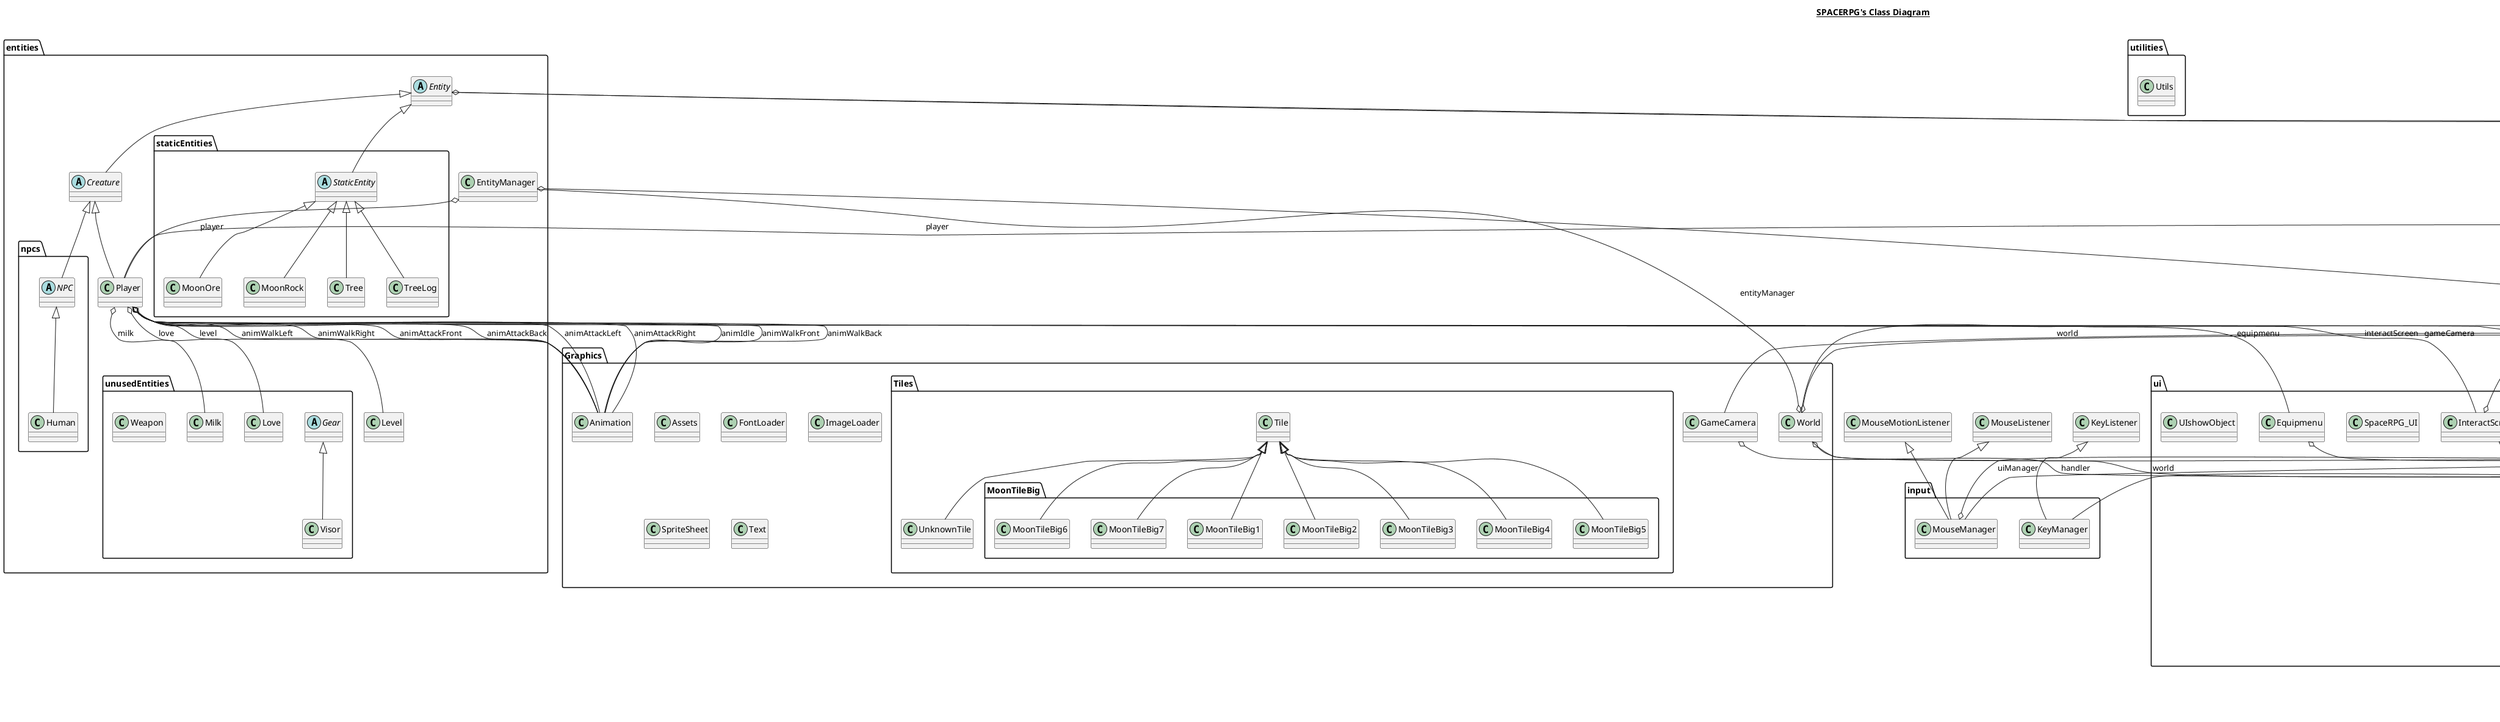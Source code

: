 @startuml

title __SPACERPG's Class Diagram__\n

  package Graphics {
    class Animation {
    }
  }
  

  package Graphics {
    class Assets {
    }
  }
  

  package items {
    package items.Tools {
      class Axe {
      }
    }
  }
  

  package ui {
    class Background {
    }
  }
  

  package ui {
    interface ClickListener {
    }
  }
  

  package entities {
    abstract class Creature {
    }
  }
  

  package main {
    class Display {
    }
  }
  

  package entities {
    abstract class Entity {
    }
  }
  

  package entities {
    class EntityManager {
    }
  }
  

  package ui {
    class Equipmenu {
    }
  }
  

  package Graphics {
    class FontLoader {
    }
  }
  

  package main {
    class Game {
    }
  }
  

  package Graphics {
    class GameCamera {
    }
  }
  

  package state {
    class GameState {
    }
  }
  

  package entities {
    package entities.unusedEntities {
      abstract class Gear {
      }
    }
  }
  

  package main {
    class Handler {
    }
  }
  

  package entities {
    package entities.npcs {
      class Human {
      }
    }
  }
  

  package Graphics {
    class ImageLoader {
    }
  }
  

  package ui {
    class InteractScreen {
    }
  }
  

  package ui {
    class Inventory {
    }
  }
  

  package items {
    class Item {
    }
  }
  

  package items {
    class ItemManager {
    }
  }
  

  package input {
    class KeyManager {
    }
  }
  

  package main {
    class Launcher {
    }
  }
  

  package entities {
    class Level {
    }
  }
  

  package entities {
    package entities.unusedEntities {
      class Love {
      }
    }
  }
  

  package state {
    class MenuState {
    }
  }
  

  package entities {
    package entities.unusedEntities {
      class Milk {
      }
    }
  }
  

  package entities {
    package entities.staticEntities {
      class MoonOre {
      }
    }
  }
  

  package entities {
    package entities.staticEntities {
      class MoonRock {
      }
    }
  }
  

  package Graphics {
    package Graphics.Tiles {
      package Graphics.Tiles.MoonTileBig {
        class MoonTileBig1 {
        }
      }
    }
  }
  

  package Graphics {
    package Graphics.Tiles {
      package Graphics.Tiles.MoonTileBig {
        class MoonTileBig2 {
        }
      }
    }
  }
  

  package Graphics {
    package Graphics.Tiles {
      package Graphics.Tiles.MoonTileBig {
        class MoonTileBig3 {
        }
      }
    }
  }
  

  package Graphics {
    package Graphics.Tiles {
      package Graphics.Tiles.MoonTileBig {
        class MoonTileBig4 {
        }
      }
    }
  }
  

  package Graphics {
    package Graphics.Tiles {
      package Graphics.Tiles.MoonTileBig {
        class MoonTileBig5 {
        }
      }
    }
  }
  

  package Graphics {
    package Graphics.Tiles {
      package Graphics.Tiles.MoonTileBig {
        class MoonTileBig6 {
        }
      }
    }
  }
  

  package Graphics {
    package Graphics.Tiles {
      package Graphics.Tiles.MoonTileBig {
        class MoonTileBig7 {
        }
      }
    }
  }
  

  package input {
    class MouseManager {
    }
  }
  

  package entities {
    package entities.npcs {
      abstract class NPC {
      }
    }
  }
  

  package items {
    package items.Tools {
      class Pickaxe {
      }
    }
  }
  

  package entities {
    class Player {
    }
  }
  

  package ui {
    class SpaceRPG_UI {
    }
  }
  

  package Graphics {
    class SpriteSheet {
    }
  }
  

  package state {
    abstract class State {
    }
  }
  

  package entities {
    package entities.staticEntities {
      abstract class StaticEntity {
      }
    }
  }
  

  package Graphics {
    class Text {
    }
  }
  

  package Graphics {
    package Graphics.Tiles {
      class Tile {
      }
    }
  }
  

  package items {
    package items.Tools {
      abstract class Tool {
      }
    }
  }
  

  package entities {
    package entities.staticEntities {
      class Tree {
      }
    }
  }
  

  package entities {
    package entities.staticEntities {
      class TreeLog {
      }
    }
  }
  

  package ui {
    class UIImageButton {
    }
  }
  

  package ui {
    class UIManager {
    }
  }
  

  package ui {
    abstract class UIObject {
    }
  }
  

  package ui {
    class UIshowObject {
    }
  }
  

  package Graphics {
    package Graphics.Tiles {
      class UnknownTile {
      }
    }
  }
  

  package utilities {
    class Utils {
    }
  }
  

  package entities {
    package entities.unusedEntities {
      class Visor {
      }
    }
  }
  

  package entities {
    package entities.unusedEntities {
      class Weapon {
      }
    }
  }
  

  package Graphics {
    class World {
    }
  }
  

  Creature -up-|> Entity
  Entity o-- Handler : handler
  EntityManager o-- Handler : handler
  EntityManager o-- Player : player
  Equipmenu o-- Handler : handler
  Game -up-|> Runnable
  Game o-- Display : display
  Game o-- KeyManager : keyManager
  Game o-- MouseManager : mouseManager
  Game o-- GameCamera : gameCamera
  Game o-- State : gameState
  Game o-- State : menuState
  Game o-- Handler : handler
  GameCamera o-- Handler : handler
  GameState -up-|> State
  GameState o-- Player : player
  GameState o-- World : world
  Handler o-- Game : game
  Handler o-- World : world
  Human -up-|> NPC
  InteractScreen o-- Handler : handler
  InteractScreen o-- Entity : currentEnt
  Inventory o-- Handler : handler
  Item o-- Handler : handler
  ItemManager o-- Handler : handler
  KeyManager -up-|> KeyListener
  MenuState -up-|> State
  MenuState o-- Background : background
  MenuState o-- UIManager : uiManager
  MoonOre -up-|> StaticEntity
  MoonRock -up-|> StaticEntity
  MoonTileBig1 -up-|> Tile
  MoonTileBig2 -up-|> Tile
  MoonTileBig3 -up-|> Tile
  MoonTileBig4 -up-|> Tile
  MoonTileBig5 -up-|> Tile
  MoonTileBig6 -up-|> Tile
  MoonTileBig7 -up-|> Tile
  MouseManager -up-|> MouseListener
  MouseManager -up-|> MouseMotionListener
  MouseManager o-- UIManager : uiManager
  NPC -up-|> Creature
  Pickaxe -up-|> Tool
  Player -up-|> Creature
  Player o-- Animation : animIdle
  Player o-- Animation : animWalkFront
  Player o-- Animation : animWalkBack
  Player o-- Animation : animWalkLeft
  Player o-- Animation : animWalkRight
  Player o-- Animation : animAttackFront
  Player o-- Animation : animAttackBack
  Player o-- Animation : animAttackLeft
  Player o-- Animation : animAttackRight
  Player o-- Level : level
  Player o-- Milk : milk
  Player o-- Love : love
  Player o-- Inventory : inventory
  Player o-- InteractScreen : interactScreen
  Player o-- Equipmenu : equipmenu
  State o-- Handler : handler
  StaticEntity -up-|> Entity
  Tool -up-|> Item
  Tree -up-|> StaticEntity
  TreeLog -up-|> StaticEntity
  UIImageButton -up-|> UIObject
  UIImageButton o-- ClickListener : clicker
  UIManager o-- Handler : handler
  UIObject o-- Handler : handler
  UnknownTile -up-|> Tile
  Visor -up-|> Gear
  World o-- Handler : handler
  World o-- EntityManager : entityManager
  World o-- ItemManager : itemManager


right footer


PlantUML diagram generated by SketchIt! (https://bitbucket.org/pmesmeur/sketch.it)
For more information about this tool, please contact philippe.mesmeur@gmail.com
endfooter

@enduml

